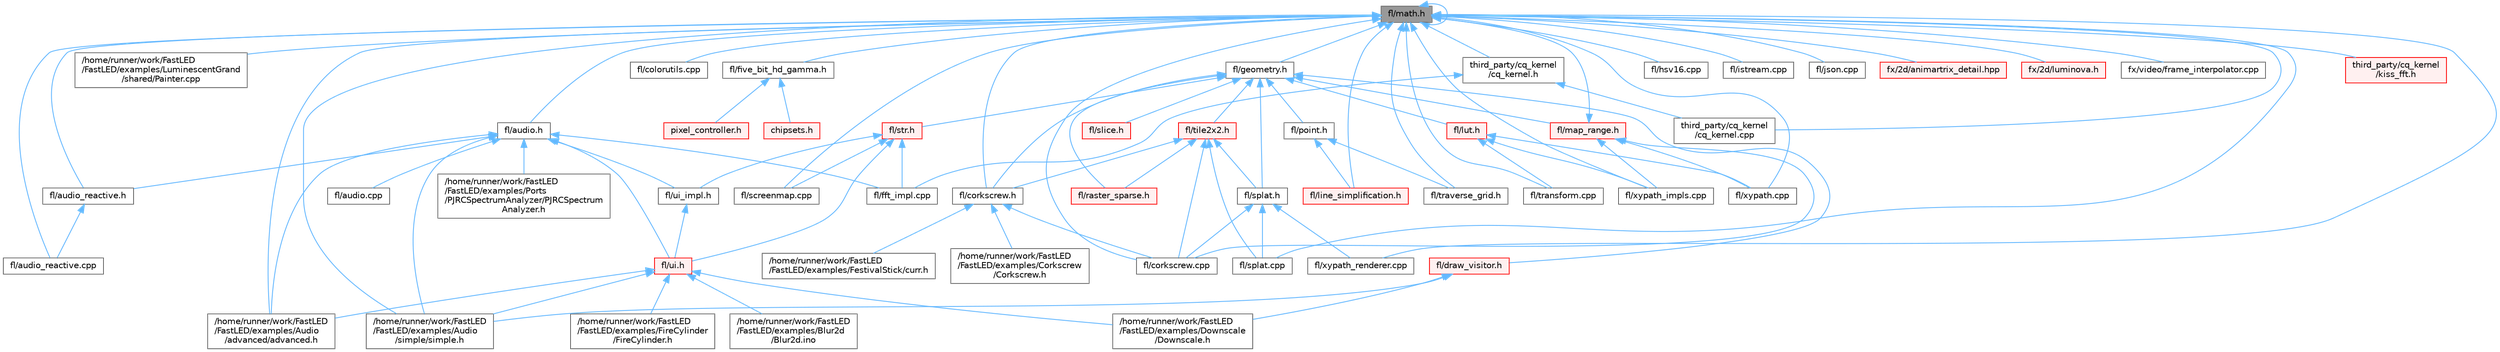 digraph "fl/math.h"
{
 // INTERACTIVE_SVG=YES
 // LATEX_PDF_SIZE
  bgcolor="transparent";
  edge [fontname=Helvetica,fontsize=10,labelfontname=Helvetica,labelfontsize=10];
  node [fontname=Helvetica,fontsize=10,shape=box,height=0.2,width=0.4];
  Node1 [id="Node000001",label="fl/math.h",height=0.2,width=0.4,color="gray40", fillcolor="grey60", style="filled", fontcolor="black",tooltip=" "];
  Node1 -> Node2 [id="edge1_Node000001_Node000002",dir="back",color="steelblue1",style="solid",tooltip=" "];
  Node2 [id="Node000002",label="/home/runner/work/FastLED\l/FastLED/examples/Audio\l/advanced/advanced.h",height=0.2,width=0.4,color="grey40", fillcolor="white", style="filled",URL="$da/dc7/advanced_8h.html",tooltip=" "];
  Node1 -> Node3 [id="edge2_Node000001_Node000003",dir="back",color="steelblue1",style="solid",tooltip=" "];
  Node3 [id="Node000003",label="/home/runner/work/FastLED\l/FastLED/examples/Audio\l/simple/simple.h",height=0.2,width=0.4,color="grey40", fillcolor="white", style="filled",URL="$db/d49/_audio_2simple_2simple_8h.html",tooltip=" "];
  Node1 -> Node4 [id="edge3_Node000001_Node000004",dir="back",color="steelblue1",style="solid",tooltip=" "];
  Node4 [id="Node000004",label="/home/runner/work/FastLED\l/FastLED/examples/LuminescentGrand\l/shared/Painter.cpp",height=0.2,width=0.4,color="grey40", fillcolor="white", style="filled",URL="$db/d33/_painter_8cpp.html",tooltip=" "];
  Node1 -> Node5 [id="edge4_Node000001_Node000005",dir="back",color="steelblue1",style="solid",tooltip=" "];
  Node5 [id="Node000005",label="fl/audio.h",height=0.2,width=0.4,color="grey40", fillcolor="white", style="filled",URL="$da/d09/audio_8h.html",tooltip=" "];
  Node5 -> Node2 [id="edge5_Node000005_Node000002",dir="back",color="steelblue1",style="solid",tooltip=" "];
  Node5 -> Node3 [id="edge6_Node000005_Node000003",dir="back",color="steelblue1",style="solid",tooltip=" "];
  Node5 -> Node6 [id="edge7_Node000005_Node000006",dir="back",color="steelblue1",style="solid",tooltip=" "];
  Node6 [id="Node000006",label="/home/runner/work/FastLED\l/FastLED/examples/Ports\l/PJRCSpectrumAnalyzer/PJRCSpectrum\lAnalyzer.h",height=0.2,width=0.4,color="grey40", fillcolor="white", style="filled",URL="$de/d2f/_p_j_r_c_spectrum_analyzer_8h.html",tooltip=" "];
  Node5 -> Node7 [id="edge8_Node000005_Node000007",dir="back",color="steelblue1",style="solid",tooltip=" "];
  Node7 [id="Node000007",label="fl/audio.cpp",height=0.2,width=0.4,color="grey40", fillcolor="white", style="filled",URL="$d1/ddc/audio_8cpp.html",tooltip=" "];
  Node5 -> Node8 [id="edge9_Node000005_Node000008",dir="back",color="steelblue1",style="solid",tooltip=" "];
  Node8 [id="Node000008",label="fl/audio_reactive.h",height=0.2,width=0.4,color="grey40", fillcolor="white", style="filled",URL="$d1/d9a/audio__reactive_8h.html",tooltip=" "];
  Node8 -> Node9 [id="edge10_Node000008_Node000009",dir="back",color="steelblue1",style="solid",tooltip=" "];
  Node9 [id="Node000009",label="fl/audio_reactive.cpp",height=0.2,width=0.4,color="grey40", fillcolor="white", style="filled",URL="$d4/d14/audio__reactive_8cpp.html",tooltip=" "];
  Node5 -> Node10 [id="edge11_Node000005_Node000010",dir="back",color="steelblue1",style="solid",tooltip=" "];
  Node10 [id="Node000010",label="fl/fft_impl.cpp",height=0.2,width=0.4,color="grey40", fillcolor="white", style="filled",URL="$d1/dff/fft__impl_8cpp.html",tooltip=" "];
  Node5 -> Node11 [id="edge12_Node000005_Node000011",dir="back",color="steelblue1",style="solid",tooltip=" "];
  Node11 [id="Node000011",label="fl/ui.h",height=0.2,width=0.4,color="red", fillcolor="#FFF0F0", style="filled",URL="$d9/d3b/ui_8h.html",tooltip=" "];
  Node11 -> Node2 [id="edge13_Node000011_Node000002",dir="back",color="steelblue1",style="solid",tooltip=" "];
  Node11 -> Node3 [id="edge14_Node000011_Node000003",dir="back",color="steelblue1",style="solid",tooltip=" "];
  Node11 -> Node12 [id="edge15_Node000011_Node000012",dir="back",color="steelblue1",style="solid",tooltip=" "];
  Node12 [id="Node000012",label="/home/runner/work/FastLED\l/FastLED/examples/Blur2d\l/Blur2d.ino",height=0.2,width=0.4,color="grey40", fillcolor="white", style="filled",URL="$df/d42/_blur2d_8ino.html",tooltip="Demonstrates 2D blur effects on LED matrix."];
  Node11 -> Node13 [id="edge16_Node000011_Node000013",dir="back",color="steelblue1",style="solid",tooltip=" "];
  Node13 [id="Node000013",label="/home/runner/work/FastLED\l/FastLED/examples/Downscale\l/Downscale.h",height=0.2,width=0.4,color="grey40", fillcolor="white", style="filled",URL="$d6/d1a/examples_2_downscale_2downscale_8h.html",tooltip=" "];
  Node11 -> Node14 [id="edge17_Node000011_Node000014",dir="back",color="steelblue1",style="solid",tooltip=" "];
  Node14 [id="Node000014",label="/home/runner/work/FastLED\l/FastLED/examples/FireCylinder\l/FireCylinder.h",height=0.2,width=0.4,color="grey40", fillcolor="white", style="filled",URL="$d8/dd0/_fire_cylinder_8h.html",tooltip=" "];
  Node5 -> Node36 [id="edge18_Node000005_Node000036",dir="back",color="steelblue1",style="solid",tooltip=" "];
  Node36 [id="Node000036",label="fl/ui_impl.h",height=0.2,width=0.4,color="grey40", fillcolor="white", style="filled",URL="$d6/dc0/ui__impl_8h.html",tooltip=" "];
  Node36 -> Node11 [id="edge19_Node000036_Node000011",dir="back",color="steelblue1",style="solid",tooltip=" "];
  Node1 -> Node9 [id="edge20_Node000001_Node000009",dir="back",color="steelblue1",style="solid",tooltip=" "];
  Node1 -> Node8 [id="edge21_Node000001_Node000008",dir="back",color="steelblue1",style="solid",tooltip=" "];
  Node1 -> Node37 [id="edge22_Node000001_Node000037",dir="back",color="steelblue1",style="solid",tooltip=" "];
  Node37 [id="Node000037",label="fl/colorutils.cpp",height=0.2,width=0.4,color="grey40", fillcolor="white", style="filled",URL="$da/d2d/colorutils_8cpp.html",tooltip="Misc utility functions for palettes, blending, and more."];
  Node1 -> Node38 [id="edge23_Node000001_Node000038",dir="back",color="steelblue1",style="solid",tooltip=" "];
  Node38 [id="Node000038",label="fl/corkscrew.cpp",height=0.2,width=0.4,color="grey40", fillcolor="white", style="filled",URL="$d3/d9b/corkscrew_8cpp.html",tooltip=" "];
  Node1 -> Node39 [id="edge24_Node000001_Node000039",dir="back",color="steelblue1",style="solid",tooltip=" "];
  Node39 [id="Node000039",label="fl/corkscrew.h",height=0.2,width=0.4,color="grey40", fillcolor="white", style="filled",URL="$d1/dd4/src_2fl_2corkscrew_8h.html",tooltip="Corkscrew LED strip projection and rendering."];
  Node39 -> Node40 [id="edge25_Node000039_Node000040",dir="back",color="steelblue1",style="solid",tooltip=" "];
  Node40 [id="Node000040",label="/home/runner/work/FastLED\l/FastLED/examples/Corkscrew\l/Corkscrew.h",height=0.2,width=0.4,color="grey40", fillcolor="white", style="filled",URL="$df/d40/examples_2_corkscrew_2corkscrew_8h.html",tooltip=" "];
  Node39 -> Node29 [id="edge26_Node000039_Node000029",dir="back",color="steelblue1",style="solid",tooltip=" "];
  Node29 [id="Node000029",label="/home/runner/work/FastLED\l/FastLED/examples/FestivalStick/curr.h",height=0.2,width=0.4,color="grey40", fillcolor="white", style="filled",URL="$d4/d06/curr_8h.html",tooltip=" "];
  Node39 -> Node38 [id="edge27_Node000039_Node000038",dir="back",color="steelblue1",style="solid",tooltip=" "];
  Node1 -> Node41 [id="edge28_Node000001_Node000041",dir="back",color="steelblue1",style="solid",tooltip=" "];
  Node41 [id="Node000041",label="fl/five_bit_hd_gamma.h",height=0.2,width=0.4,color="grey40", fillcolor="white", style="filled",URL="$dc/d44/five__bit__hd__gamma_8h.html",tooltip="Declares functions for five-bit gamma correction."];
  Node41 -> Node42 [id="edge29_Node000041_Node000042",dir="back",color="steelblue1",style="solid",tooltip=" "];
  Node42 [id="Node000042",label="chipsets.h",height=0.2,width=0.4,color="red", fillcolor="#FFF0F0", style="filled",URL="$db/d66/chipsets_8h.html",tooltip="Contains the bulk of the definitions for the various LED chipsets supported."];
  Node41 -> Node165 [id="edge30_Node000041_Node000165",dir="back",color="steelblue1",style="solid",tooltip=" "];
  Node165 [id="Node000165",label="pixel_controller.h",height=0.2,width=0.4,color="red", fillcolor="#FFF0F0", style="filled",URL="$d5/d4d/pixel__controller_8h.html",tooltip="Low level pixel data writing class."];
  Node1 -> Node176 [id="edge31_Node000001_Node000176",dir="back",color="steelblue1",style="solid",tooltip=" "];
  Node176 [id="Node000176",label="fl/geometry.h",height=0.2,width=0.4,color="grey40", fillcolor="white", style="filled",URL="$d4/d67/geometry_8h.html",tooltip=" "];
  Node176 -> Node39 [id="edge32_Node000176_Node000039",dir="back",color="steelblue1",style="solid",tooltip=" "];
  Node176 -> Node177 [id="edge33_Node000176_Node000177",dir="back",color="steelblue1",style="solid",tooltip=" "];
  Node177 [id="Node000177",label="fl/draw_visitor.h",height=0.2,width=0.4,color="red", fillcolor="#FFF0F0", style="filled",URL="$d0/d4f/draw__visitor_8h.html",tooltip=" "];
  Node177 -> Node3 [id="edge34_Node000177_Node000003",dir="back",color="steelblue1",style="solid",tooltip=" "];
  Node177 -> Node13 [id="edge35_Node000177_Node000013",dir="back",color="steelblue1",style="solid",tooltip=" "];
  Node176 -> Node180 [id="edge36_Node000176_Node000180",dir="back",color="steelblue1",style="solid",tooltip=" "];
  Node180 [id="Node000180",label="fl/lut.h",height=0.2,width=0.4,color="red", fillcolor="#FFF0F0", style="filled",URL="$db/d54/lut_8h.html",tooltip=" "];
  Node180 -> Node197 [id="edge37_Node000180_Node000197",dir="back",color="steelblue1",style="solid",tooltip=" "];
  Node197 [id="Node000197",label="fl/transform.cpp",height=0.2,width=0.4,color="grey40", fillcolor="white", style="filled",URL="$d8/d8c/transform_8cpp.html",tooltip=" "];
  Node180 -> Node204 [id="edge38_Node000180_Node000204",dir="back",color="steelblue1",style="solid",tooltip=" "];
  Node204 [id="Node000204",label="fl/xypath.cpp",height=0.2,width=0.4,color="grey40", fillcolor="white", style="filled",URL="$d4/d78/xypath_8cpp.html",tooltip=" "];
  Node180 -> Node207 [id="edge39_Node000180_Node000207",dir="back",color="steelblue1",style="solid",tooltip=" "];
  Node207 [id="Node000207",label="fl/xypath_impls.cpp",height=0.2,width=0.4,color="grey40", fillcolor="white", style="filled",URL="$d4/db1/xypath__impls_8cpp.html",tooltip=" "];
  Node176 -> Node244 [id="edge40_Node000176_Node000244",dir="back",color="steelblue1",style="solid",tooltip=" "];
  Node244 [id="Node000244",label="fl/map_range.h",height=0.2,width=0.4,color="red", fillcolor="#FFF0F0", style="filled",URL="$d1/d47/map__range_8h.html",tooltip=" "];
  Node244 -> Node38 [id="edge41_Node000244_Node000038",dir="back",color="steelblue1",style="solid",tooltip=" "];
  Node244 -> Node1 [id="edge42_Node000244_Node000001",dir="back",color="steelblue1",style="solid",tooltip=" "];
  Node244 -> Node204 [id="edge43_Node000244_Node000204",dir="back",color="steelblue1",style="solid",tooltip=" "];
  Node244 -> Node207 [id="edge44_Node000244_Node000207",dir="back",color="steelblue1",style="solid",tooltip=" "];
  Node176 -> Node256 [id="edge45_Node000176_Node000256",dir="back",color="steelblue1",style="solid",tooltip=" "];
  Node256 [id="Node000256",label="fl/point.h",height=0.2,width=0.4,color="grey40", fillcolor="white", style="filled",URL="$d2/d91/point_8h.html",tooltip=" "];
  Node256 -> Node257 [id="edge46_Node000256_Node000257",dir="back",color="steelblue1",style="solid",tooltip=" "];
  Node257 [id="Node000257",label="fl/line_simplification.h",height=0.2,width=0.4,color="red", fillcolor="#FFF0F0", style="filled",URL="$d8/da7/line__simplification_8h.html",tooltip=" "];
  Node256 -> Node259 [id="edge47_Node000256_Node000259",dir="back",color="steelblue1",style="solid",tooltip=" "];
  Node259 [id="Node000259",label="fl/traverse_grid.h",height=0.2,width=0.4,color="grey40", fillcolor="white", style="filled",URL="$d9/d42/traverse__grid_8h.html",tooltip=" "];
  Node176 -> Node221 [id="edge48_Node000176_Node000221",dir="back",color="steelblue1",style="solid",tooltip=" "];
  Node221 [id="Node000221",label="fl/raster_sparse.h",height=0.2,width=0.4,color="red", fillcolor="#FFF0F0", style="filled",URL="$d4/df9/raster__sparse_8h.html",tooltip=" "];
  Node176 -> Node260 [id="edge49_Node000176_Node000260",dir="back",color="steelblue1",style="solid",tooltip=" "];
  Node260 [id="Node000260",label="fl/slice.h",height=0.2,width=0.4,color="red", fillcolor="#FFF0F0", style="filled",URL="$d0/d48/slice_8h.html",tooltip=" "];
  Node176 -> Node226 [id="edge50_Node000176_Node000226",dir="back",color="steelblue1",style="solid",tooltip=" "];
  Node226 [id="Node000226",label="fl/splat.h",height=0.2,width=0.4,color="grey40", fillcolor="white", style="filled",URL="$d3/daf/splat_8h.html",tooltip=" "];
  Node226 -> Node38 [id="edge51_Node000226_Node000038",dir="back",color="steelblue1",style="solid",tooltip=" "];
  Node226 -> Node225 [id="edge52_Node000226_Node000225",dir="back",color="steelblue1",style="solid",tooltip=" "];
  Node225 [id="Node000225",label="fl/splat.cpp",height=0.2,width=0.4,color="grey40", fillcolor="white", style="filled",URL="$da/dbe/splat_8cpp.html",tooltip=" "];
  Node226 -> Node205 [id="edge53_Node000226_Node000205",dir="back",color="steelblue1",style="solid",tooltip=" "];
  Node205 [id="Node000205",label="fl/xypath_renderer.cpp",height=0.2,width=0.4,color="grey40", fillcolor="white", style="filled",URL="$d2/d31/xypath__renderer_8cpp.html",tooltip=" "];
  Node176 -> Node266 [id="edge54_Node000176_Node000266",dir="back",color="steelblue1",style="solid",tooltip=" "];
  Node266 [id="Node000266",label="fl/str.h",height=0.2,width=0.4,color="red", fillcolor="#FFF0F0", style="filled",URL="$d1/d93/str_8h.html",tooltip=" "];
  Node266 -> Node10 [id="edge55_Node000266_Node000010",dir="back",color="steelblue1",style="solid",tooltip=" "];
  Node266 -> Node195 [id="edge56_Node000266_Node000195",dir="back",color="steelblue1",style="solid",tooltip=" "];
  Node195 [id="Node000195",label="fl/screenmap.cpp",height=0.2,width=0.4,color="grey40", fillcolor="white", style="filled",URL="$d9/d6f/screenmap_8cpp.html",tooltip=" "];
  Node266 -> Node11 [id="edge57_Node000266_Node000011",dir="back",color="steelblue1",style="solid",tooltip=" "];
  Node266 -> Node36 [id="edge58_Node000266_Node000036",dir="back",color="steelblue1",style="solid",tooltip=" "];
  Node176 -> Node224 [id="edge59_Node000176_Node000224",dir="back",color="steelblue1",style="solid",tooltip=" "];
  Node224 [id="Node000224",label="fl/tile2x2.h",height=0.2,width=0.4,color="red", fillcolor="#FFF0F0", style="filled",URL="$d2/db4/tile2x2_8h.html",tooltip=" "];
  Node224 -> Node38 [id="edge60_Node000224_Node000038",dir="back",color="steelblue1",style="solid",tooltip=" "];
  Node224 -> Node39 [id="edge61_Node000224_Node000039",dir="back",color="steelblue1",style="solid",tooltip=" "];
  Node224 -> Node221 [id="edge62_Node000224_Node000221",dir="back",color="steelblue1",style="solid",tooltip=" "];
  Node224 -> Node225 [id="edge63_Node000224_Node000225",dir="back",color="steelblue1",style="solid",tooltip=" "];
  Node224 -> Node226 [id="edge64_Node000224_Node000226",dir="back",color="steelblue1",style="solid",tooltip=" "];
  Node1 -> Node325 [id="edge65_Node000001_Node000325",dir="back",color="steelblue1",style="solid",tooltip=" "];
  Node325 [id="Node000325",label="fl/hsv16.cpp",height=0.2,width=0.4,color="grey40", fillcolor="white", style="filled",URL="$da/d5e/hsv16_8cpp.html",tooltip=" "];
  Node1 -> Node269 [id="edge66_Node000001_Node000269",dir="back",color="steelblue1",style="solid",tooltip=" "];
  Node269 [id="Node000269",label="fl/istream.cpp",height=0.2,width=0.4,color="grey40", fillcolor="white", style="filled",URL="$d7/d52/istream_8cpp.html",tooltip=" "];
  Node1 -> Node254 [id="edge67_Node000001_Node000254",dir="back",color="steelblue1",style="solid",tooltip=" "];
  Node254 [id="Node000254",label="fl/json.cpp",height=0.2,width=0.4,color="grey40", fillcolor="white", style="filled",URL="$dd/d55/json_8cpp.html",tooltip=" "];
  Node1 -> Node257 [id="edge68_Node000001_Node000257",dir="back",color="steelblue1",style="solid",tooltip=" "];
  Node1 -> Node1 [id="edge69_Node000001_Node000001",dir="back",color="steelblue1",style="solid",tooltip=" "];
  Node1 -> Node195 [id="edge70_Node000001_Node000195",dir="back",color="steelblue1",style="solid",tooltip=" "];
  Node1 -> Node225 [id="edge71_Node000001_Node000225",dir="back",color="steelblue1",style="solid",tooltip=" "];
  Node1 -> Node197 [id="edge72_Node000001_Node000197",dir="back",color="steelblue1",style="solid",tooltip=" "];
  Node1 -> Node259 [id="edge73_Node000001_Node000259",dir="back",color="steelblue1",style="solid",tooltip=" "];
  Node1 -> Node204 [id="edge74_Node000001_Node000204",dir="back",color="steelblue1",style="solid",tooltip=" "];
  Node1 -> Node207 [id="edge75_Node000001_Node000207",dir="back",color="steelblue1",style="solid",tooltip=" "];
  Node1 -> Node205 [id="edge76_Node000001_Node000205",dir="back",color="steelblue1",style="solid",tooltip=" "];
  Node1 -> Node306 [id="edge77_Node000001_Node000306",dir="back",color="steelblue1",style="solid",tooltip=" "];
  Node306 [id="Node000306",label="fx/2d/animartrix_detail.hpp",height=0.2,width=0.4,color="red", fillcolor="#FFF0F0", style="filled",URL="$d3/d3b/animartrix__detail_8hpp.html",tooltip=" "];
  Node1 -> Node149 [id="edge78_Node000001_Node000149",dir="back",color="steelblue1",style="solid",tooltip=" "];
  Node149 [id="Node000149",label="fx/2d/luminova.h",height=0.2,width=0.4,color="red", fillcolor="#FFF0F0", style="filled",URL="$d4/dd9/src_2fx_22d_2luminova_8h.html",tooltip=" "];
  Node1 -> Node190 [id="edge79_Node000001_Node000190",dir="back",color="steelblue1",style="solid",tooltip=" "];
  Node190 [id="Node000190",label="fx/video/frame_interpolator.cpp",height=0.2,width=0.4,color="grey40", fillcolor="white", style="filled",URL="$d5/da4/frame__interpolator_8cpp.html",tooltip=" "];
  Node1 -> Node358 [id="edge80_Node000001_Node000358",dir="back",color="steelblue1",style="solid",tooltip=" "];
  Node358 [id="Node000358",label="third_party/cq_kernel\l/cq_kernel.cpp",height=0.2,width=0.4,color="grey40", fillcolor="white", style="filled",URL="$d2/d90/cq__kernel_8cpp.html",tooltip=" "];
  Node1 -> Node361 [id="edge81_Node000001_Node000361",dir="back",color="steelblue1",style="solid",tooltip=" "];
  Node361 [id="Node000361",label="third_party/cq_kernel\l/cq_kernel.h",height=0.2,width=0.4,color="grey40", fillcolor="white", style="filled",URL="$d1/dda/cq__kernel_8h.html",tooltip=" "];
  Node361 -> Node10 [id="edge82_Node000361_Node000010",dir="back",color="steelblue1",style="solid",tooltip=" "];
  Node361 -> Node358 [id="edge83_Node000361_Node000358",dir="back",color="steelblue1",style="solid",tooltip=" "];
  Node1 -> Node359 [id="edge84_Node000001_Node000359",dir="back",color="steelblue1",style="solid",tooltip=" "];
  Node359 [id="Node000359",label="third_party/cq_kernel\l/kiss_fft.h",height=0.2,width=0.4,color="red", fillcolor="#FFF0F0", style="filled",URL="$d0/dc9/kiss__fft_8h.html",tooltip=" "];
}

